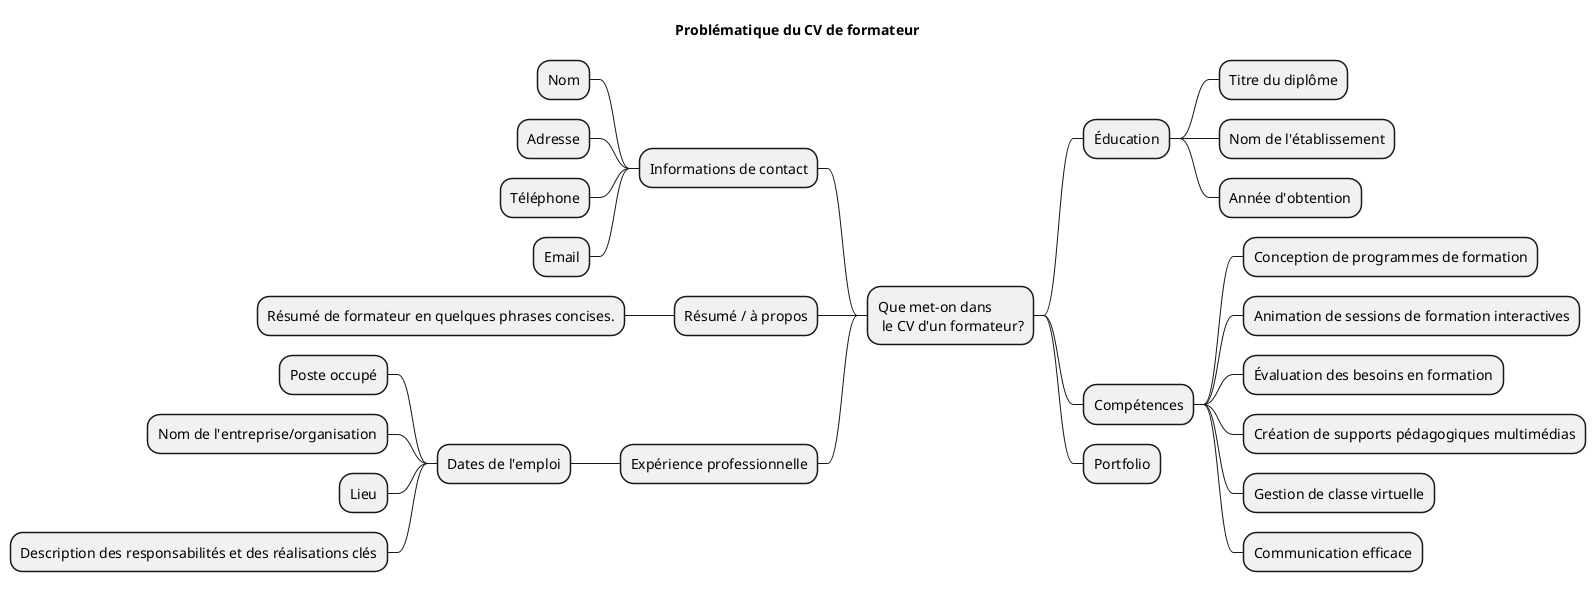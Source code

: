 @startmindmap
'https://plantuml.com/mindmap-diagram

title Problématique du CV de formateur

* Que met-on dans \n le CV d'un formateur?

left side

** Informations de contact
*** Nom
*** Adresse
*** Téléphone
*** Email

** Résumé / à propos
*** Résumé de formateur en quelques phrases concises.

** Expérience professionnelle
*** Dates de l'emploi
**** Poste occupé
**** Nom de l'entreprise/organisation
**** Lieu
**** Description des responsabilités et des réalisations clés

right side

** Éducation
*** Titre du diplôme
*** Nom de l'établissement
*** Année d'obtention

** Compétences
*** Conception de programmes de formation
*** Animation de sessions de formation interactives
*** Évaluation des besoins en formation
*** Création de supports pédagogiques multimédias
*** Gestion de classe virtuelle
*** Communication efficace

** Portfolio

@endmindmap

